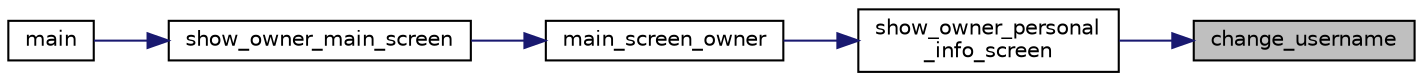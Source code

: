 digraph "change_username"
{
 // LATEX_PDF_SIZE
  edge [fontname="Helvetica",fontsize="10",labelfontname="Helvetica",labelfontsize="10"];
  node [fontname="Helvetica",fontsize="10",shape=record];
  rankdir="RL";
  Node1 [label="change_username",height=0.2,width=0.4,color="black", fillcolor="grey75", style="filled", fontcolor="black",tooltip=" "];
  Node1 -> Node2 [dir="back",color="midnightblue",fontsize="10",style="solid",fontname="Helvetica"];
  Node2 [label="show_owner_personal\l_info_screen",height=0.2,width=0.4,color="black", fillcolor="white", style="filled",URL="$ui__owner_8c.html#af29bb62ecbe95a31f1e3df0b2ffc3e05",tooltip=" "];
  Node2 -> Node3 [dir="back",color="midnightblue",fontsize="10",style="solid",fontname="Helvetica"];
  Node3 [label="main_screen_owner",height=0.2,width=0.4,color="black", fillcolor="white", style="filled",URL="$ui__owner_8c.html#af9d2ae3e1b2ffd5a65ed854683be4f4e",tooltip=" "];
  Node3 -> Node4 [dir="back",color="midnightblue",fontsize="10",style="solid",fontname="Helvetica"];
  Node4 [label="show_owner_main_screen",height=0.2,width=0.4,color="black", fillcolor="white", style="filled",URL="$ui__owner_8c.html#a6cf4aab57bd57dc103a492c001d864bb",tooltip=" "];
  Node4 -> Node5 [dir="back",color="midnightblue",fontsize="10",style="solid",fontname="Helvetica"];
  Node5 [label="main",height=0.2,width=0.4,color="black", fillcolor="white", style="filled",URL="$main_8c.html#ae66f6b31b5ad750f1fe042a706a4e3d4",tooltip=" "];
}
